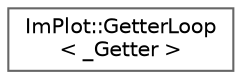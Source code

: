 digraph "Graphical Class Hierarchy"
{
 // LATEX_PDF_SIZE
  bgcolor="transparent";
  edge [fontname=Helvetica,fontsize=10,labelfontname=Helvetica,labelfontsize=10];
  node [fontname=Helvetica,fontsize=10,shape=box,height=0.2,width=0.4];
  rankdir="LR";
  Node0 [id="Node000000",label="ImPlot::GetterLoop\l\< _Getter \>",height=0.2,width=0.4,color="grey40", fillcolor="white", style="filled",URL="$structImPlot_1_1GetterLoop.html",tooltip=" "];
}
